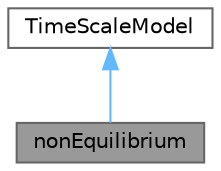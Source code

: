 digraph "nonEquilibrium"
{
 // LATEX_PDF_SIZE
  bgcolor="transparent";
  edge [fontname=Helvetica,fontsize=10,labelfontname=Helvetica,labelfontsize=10];
  node [fontname=Helvetica,fontsize=10,shape=box,height=0.2,width=0.4];
  Node1 [id="Node000001",label="nonEquilibrium",height=0.2,width=0.4,color="gray40", fillcolor="grey60", style="filled", fontcolor="black",tooltip="Non-Equlibrium model for the time scale over which properties of a dispersed phase tend towards the m..."];
  Node2 -> Node1 [id="edge1_Node000001_Node000002",dir="back",color="steelblue1",style="solid",tooltip=" "];
  Node2 [id="Node000002",label="TimeScaleModel",height=0.2,width=0.4,color="gray40", fillcolor="white", style="filled",URL="$classFoam_1_1TimeScaleModel.html",tooltip="Base class for time scale models."];
}
